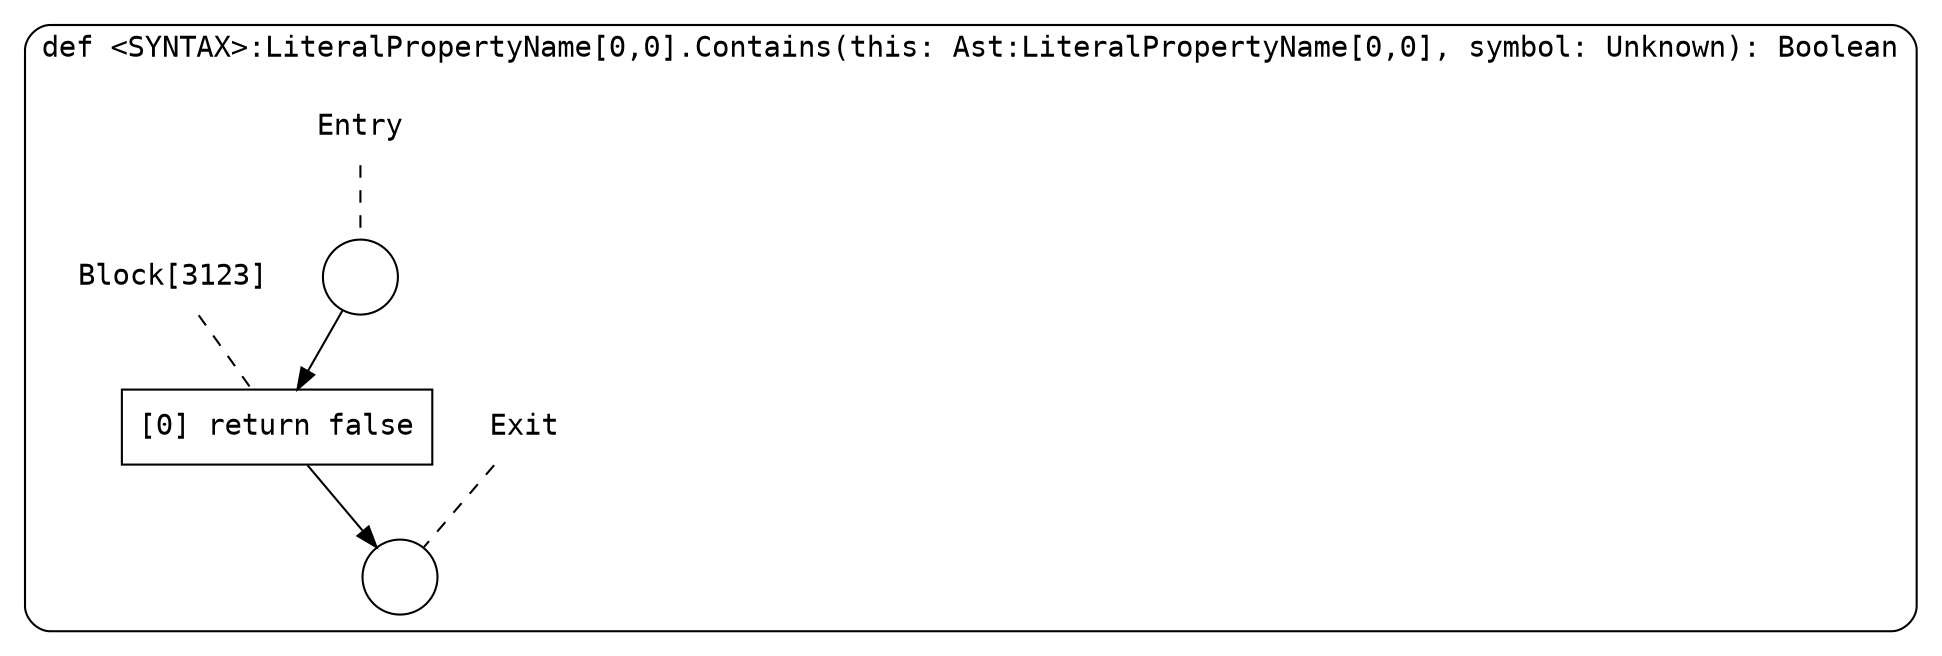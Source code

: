 digraph {
  graph [fontname = "Consolas"]
  node [fontname = "Consolas"]
  edge [fontname = "Consolas"]
  subgraph cluster817 {
    label = "def <SYNTAX>:LiteralPropertyName[0,0].Contains(this: Ast:LiteralPropertyName[0,0], symbol: Unknown): Boolean"
    style = rounded
    cluster817_entry_name [shape=none, label=<<font color="black">Entry</font>>]
    cluster817_entry_name -> cluster817_entry [arrowhead=none, color="black", style=dashed]
    cluster817_entry [shape=circle label=" " color="black" fillcolor="white" style=filled]
    cluster817_entry -> node3123 [color="black"]
    cluster817_exit_name [shape=none, label=<<font color="black">Exit</font>>]
    cluster817_exit_name -> cluster817_exit [arrowhead=none, color="black", style=dashed]
    cluster817_exit [shape=circle label=" " color="black" fillcolor="white" style=filled]
    node3123_name [shape=none, label=<<font color="black">Block[3123]</font>>]
    node3123_name -> node3123 [arrowhead=none, color="black", style=dashed]
    node3123 [shape=box, label=<<font color="black">[0] return false<BR ALIGN="LEFT"/></font>> color="black" fillcolor="white", style=filled]
    node3123 -> cluster817_exit [color="black"]
  }
}